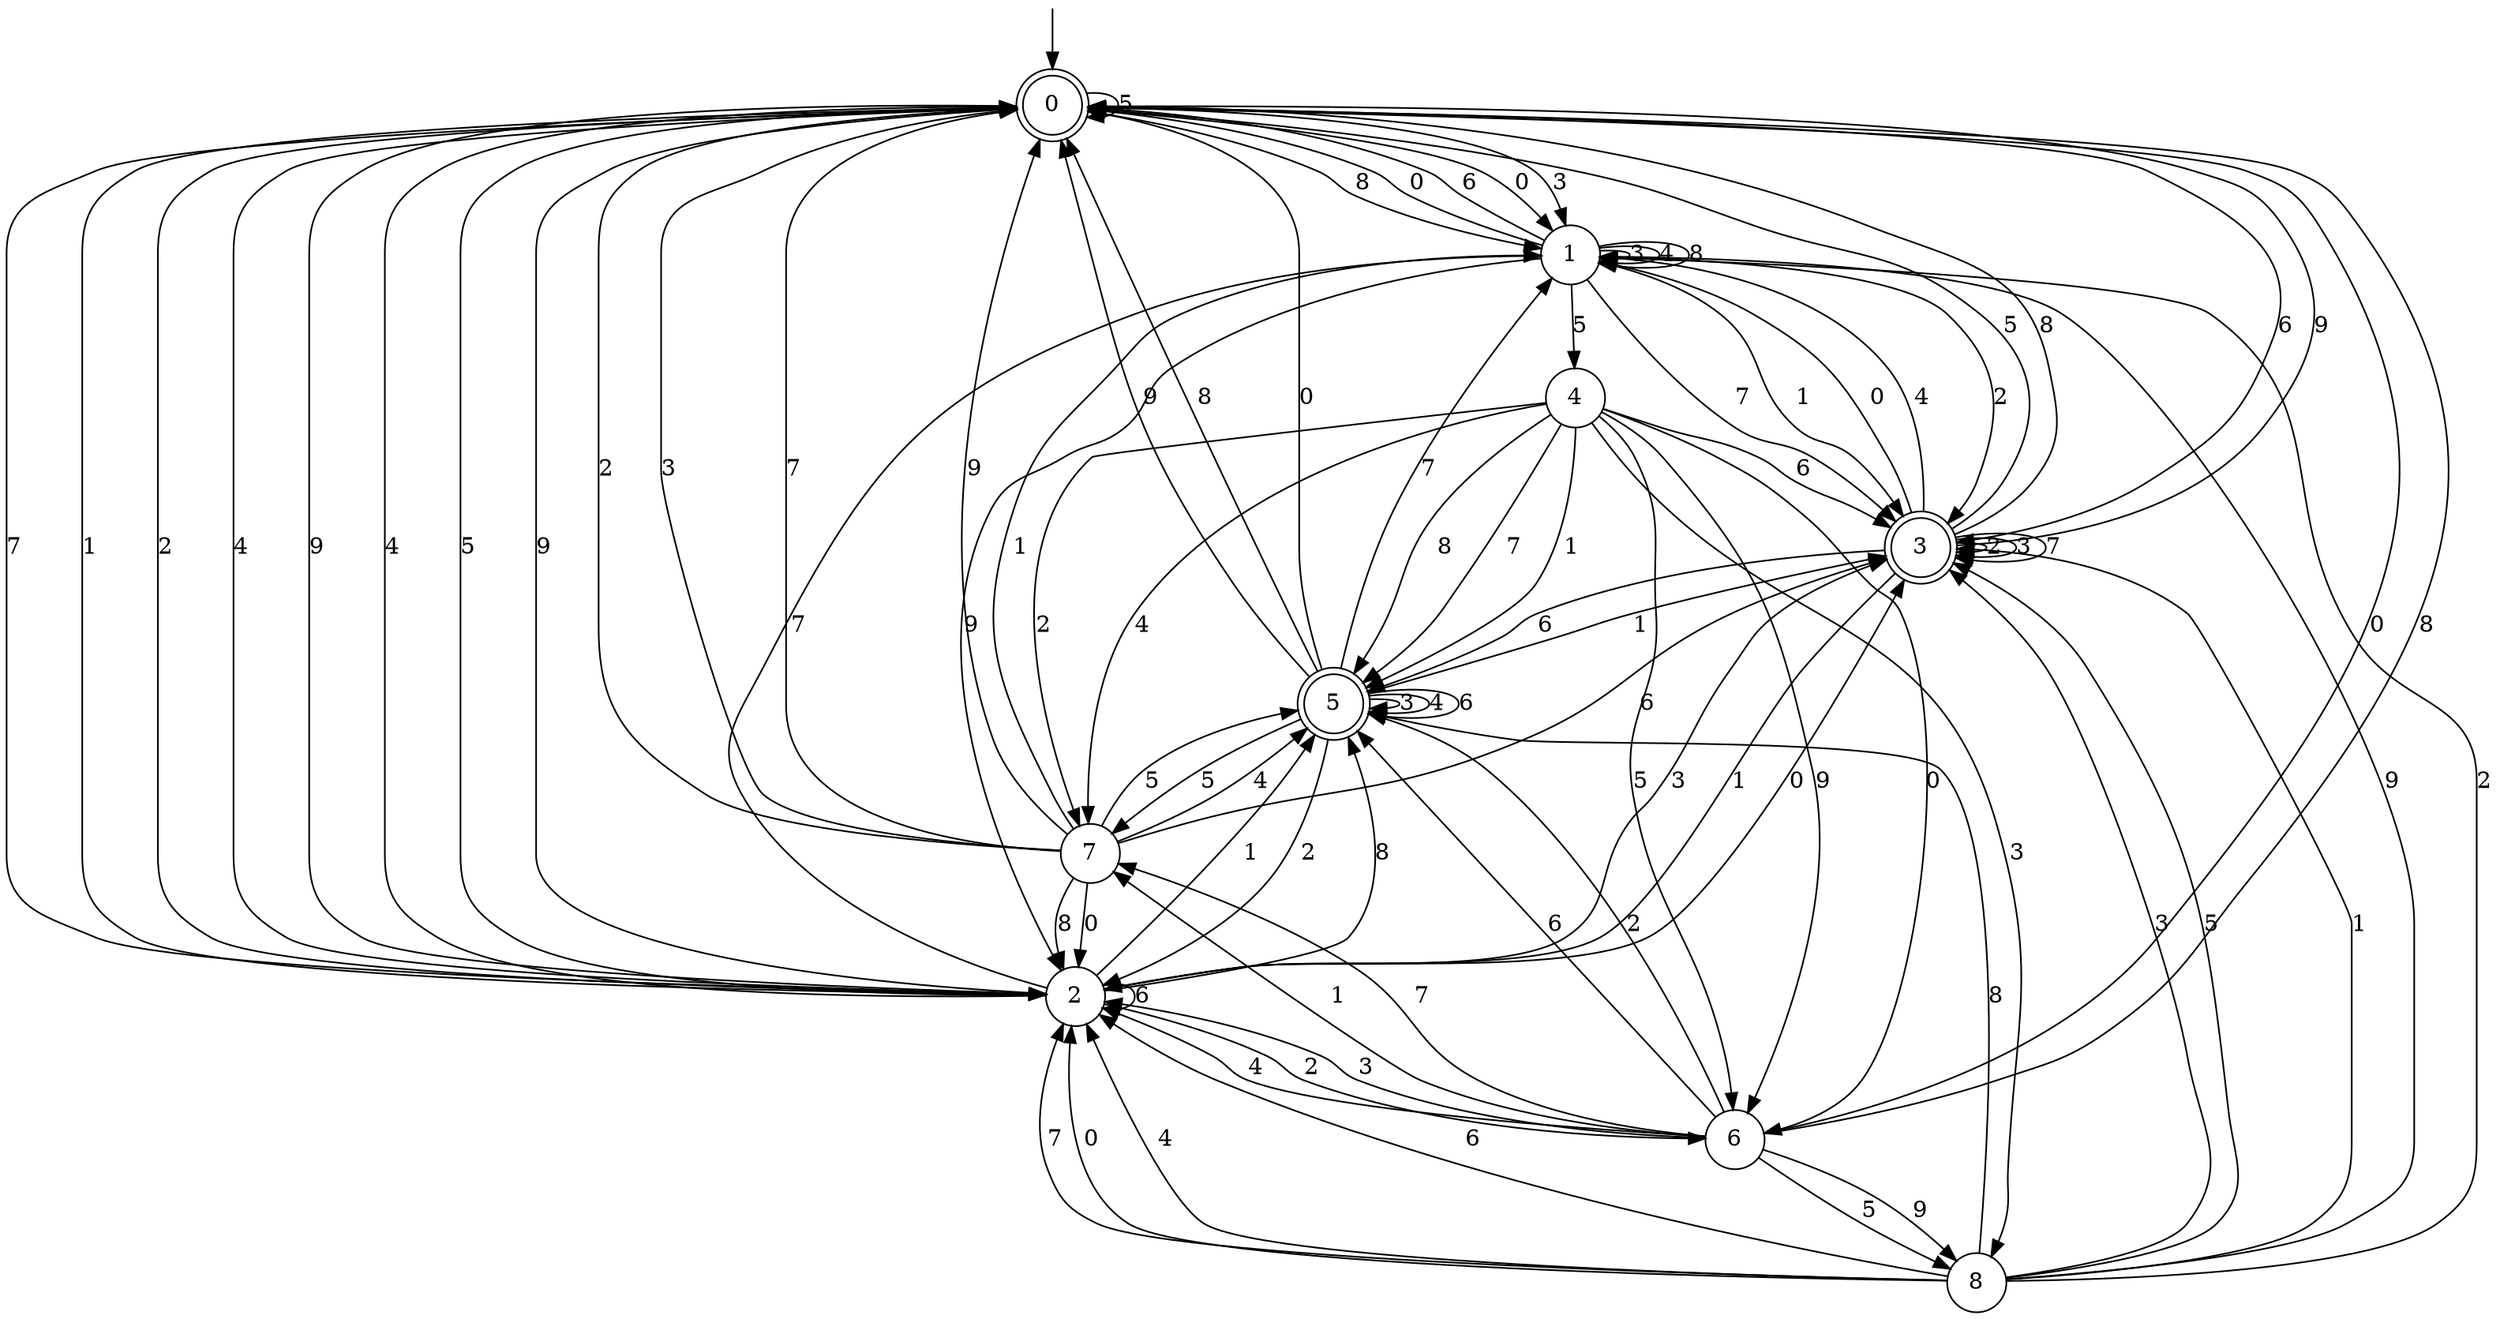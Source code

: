 digraph g {

	s0 [shape="doublecircle" label="0"];
	s1 [shape="circle" label="1"];
	s2 [shape="circle" label="2"];
	s3 [shape="doublecircle" label="3"];
	s4 [shape="circle" label="4"];
	s5 [shape="doublecircle" label="5"];
	s6 [shape="circle" label="6"];
	s7 [shape="circle" label="7"];
	s8 [shape="circle" label="8"];
	s0 -> s1 [label="0"];
	s0 -> s2 [label="1"];
	s0 -> s2 [label="2"];
	s0 -> s1 [label="3"];
	s0 -> s2 [label="4"];
	s0 -> s0 [label="5"];
	s0 -> s3 [label="6"];
	s0 -> s2 [label="7"];
	s0 -> s1 [label="8"];
	s0 -> s2 [label="9"];
	s1 -> s0 [label="0"];
	s1 -> s3 [label="1"];
	s1 -> s3 [label="2"];
	s1 -> s1 [label="3"];
	s1 -> s1 [label="4"];
	s1 -> s4 [label="5"];
	s1 -> s0 [label="6"];
	s1 -> s3 [label="7"];
	s1 -> s1 [label="8"];
	s1 -> s2 [label="9"];
	s2 -> s3 [label="0"];
	s2 -> s5 [label="1"];
	s2 -> s6 [label="2"];
	s2 -> s3 [label="3"];
	s2 -> s0 [label="4"];
	s2 -> s0 [label="5"];
	s2 -> s2 [label="6"];
	s2 -> s1 [label="7"];
	s2 -> s5 [label="8"];
	s2 -> s0 [label="9"];
	s3 -> s1 [label="0"];
	s3 -> s2 [label="1"];
	s3 -> s3 [label="2"];
	s3 -> s3 [label="3"];
	s3 -> s1 [label="4"];
	s3 -> s0 [label="5"];
	s3 -> s5 [label="6"];
	s3 -> s3 [label="7"];
	s3 -> s0 [label="8"];
	s3 -> s0 [label="9"];
	s4 -> s6 [label="0"];
	s4 -> s5 [label="1"];
	s4 -> s7 [label="2"];
	s4 -> s8 [label="3"];
	s4 -> s7 [label="4"];
	s4 -> s6 [label="5"];
	s4 -> s3 [label="6"];
	s4 -> s5 [label="7"];
	s4 -> s5 [label="8"];
	s4 -> s6 [label="9"];
	s5 -> s0 [label="0"];
	s5 -> s3 [label="1"];
	s5 -> s2 [label="2"];
	s5 -> s5 [label="3"];
	s5 -> s5 [label="4"];
	s5 -> s7 [label="5"];
	s5 -> s5 [label="6"];
	s5 -> s1 [label="7"];
	s5 -> s0 [label="8"];
	s5 -> s0 [label="9"];
	s6 -> s0 [label="0"];
	s6 -> s7 [label="1"];
	s6 -> s5 [label="2"];
	s6 -> s2 [label="3"];
	s6 -> s2 [label="4"];
	s6 -> s8 [label="5"];
	s6 -> s5 [label="6"];
	s6 -> s7 [label="7"];
	s6 -> s0 [label="8"];
	s6 -> s8 [label="9"];
	s7 -> s2 [label="0"];
	s7 -> s1 [label="1"];
	s7 -> s0 [label="2"];
	s7 -> s0 [label="3"];
	s7 -> s5 [label="4"];
	s7 -> s5 [label="5"];
	s7 -> s3 [label="6"];
	s7 -> s0 [label="7"];
	s7 -> s2 [label="8"];
	s7 -> s0 [label="9"];
	s8 -> s2 [label="0"];
	s8 -> s3 [label="1"];
	s8 -> s1 [label="2"];
	s8 -> s3 [label="3"];
	s8 -> s2 [label="4"];
	s8 -> s3 [label="5"];
	s8 -> s2 [label="6"];
	s8 -> s2 [label="7"];
	s8 -> s5 [label="8"];
	s8 -> s1 [label="9"];

__start0 [label="" shape="none" width="0" height="0"];
__start0 -> s0;

}
